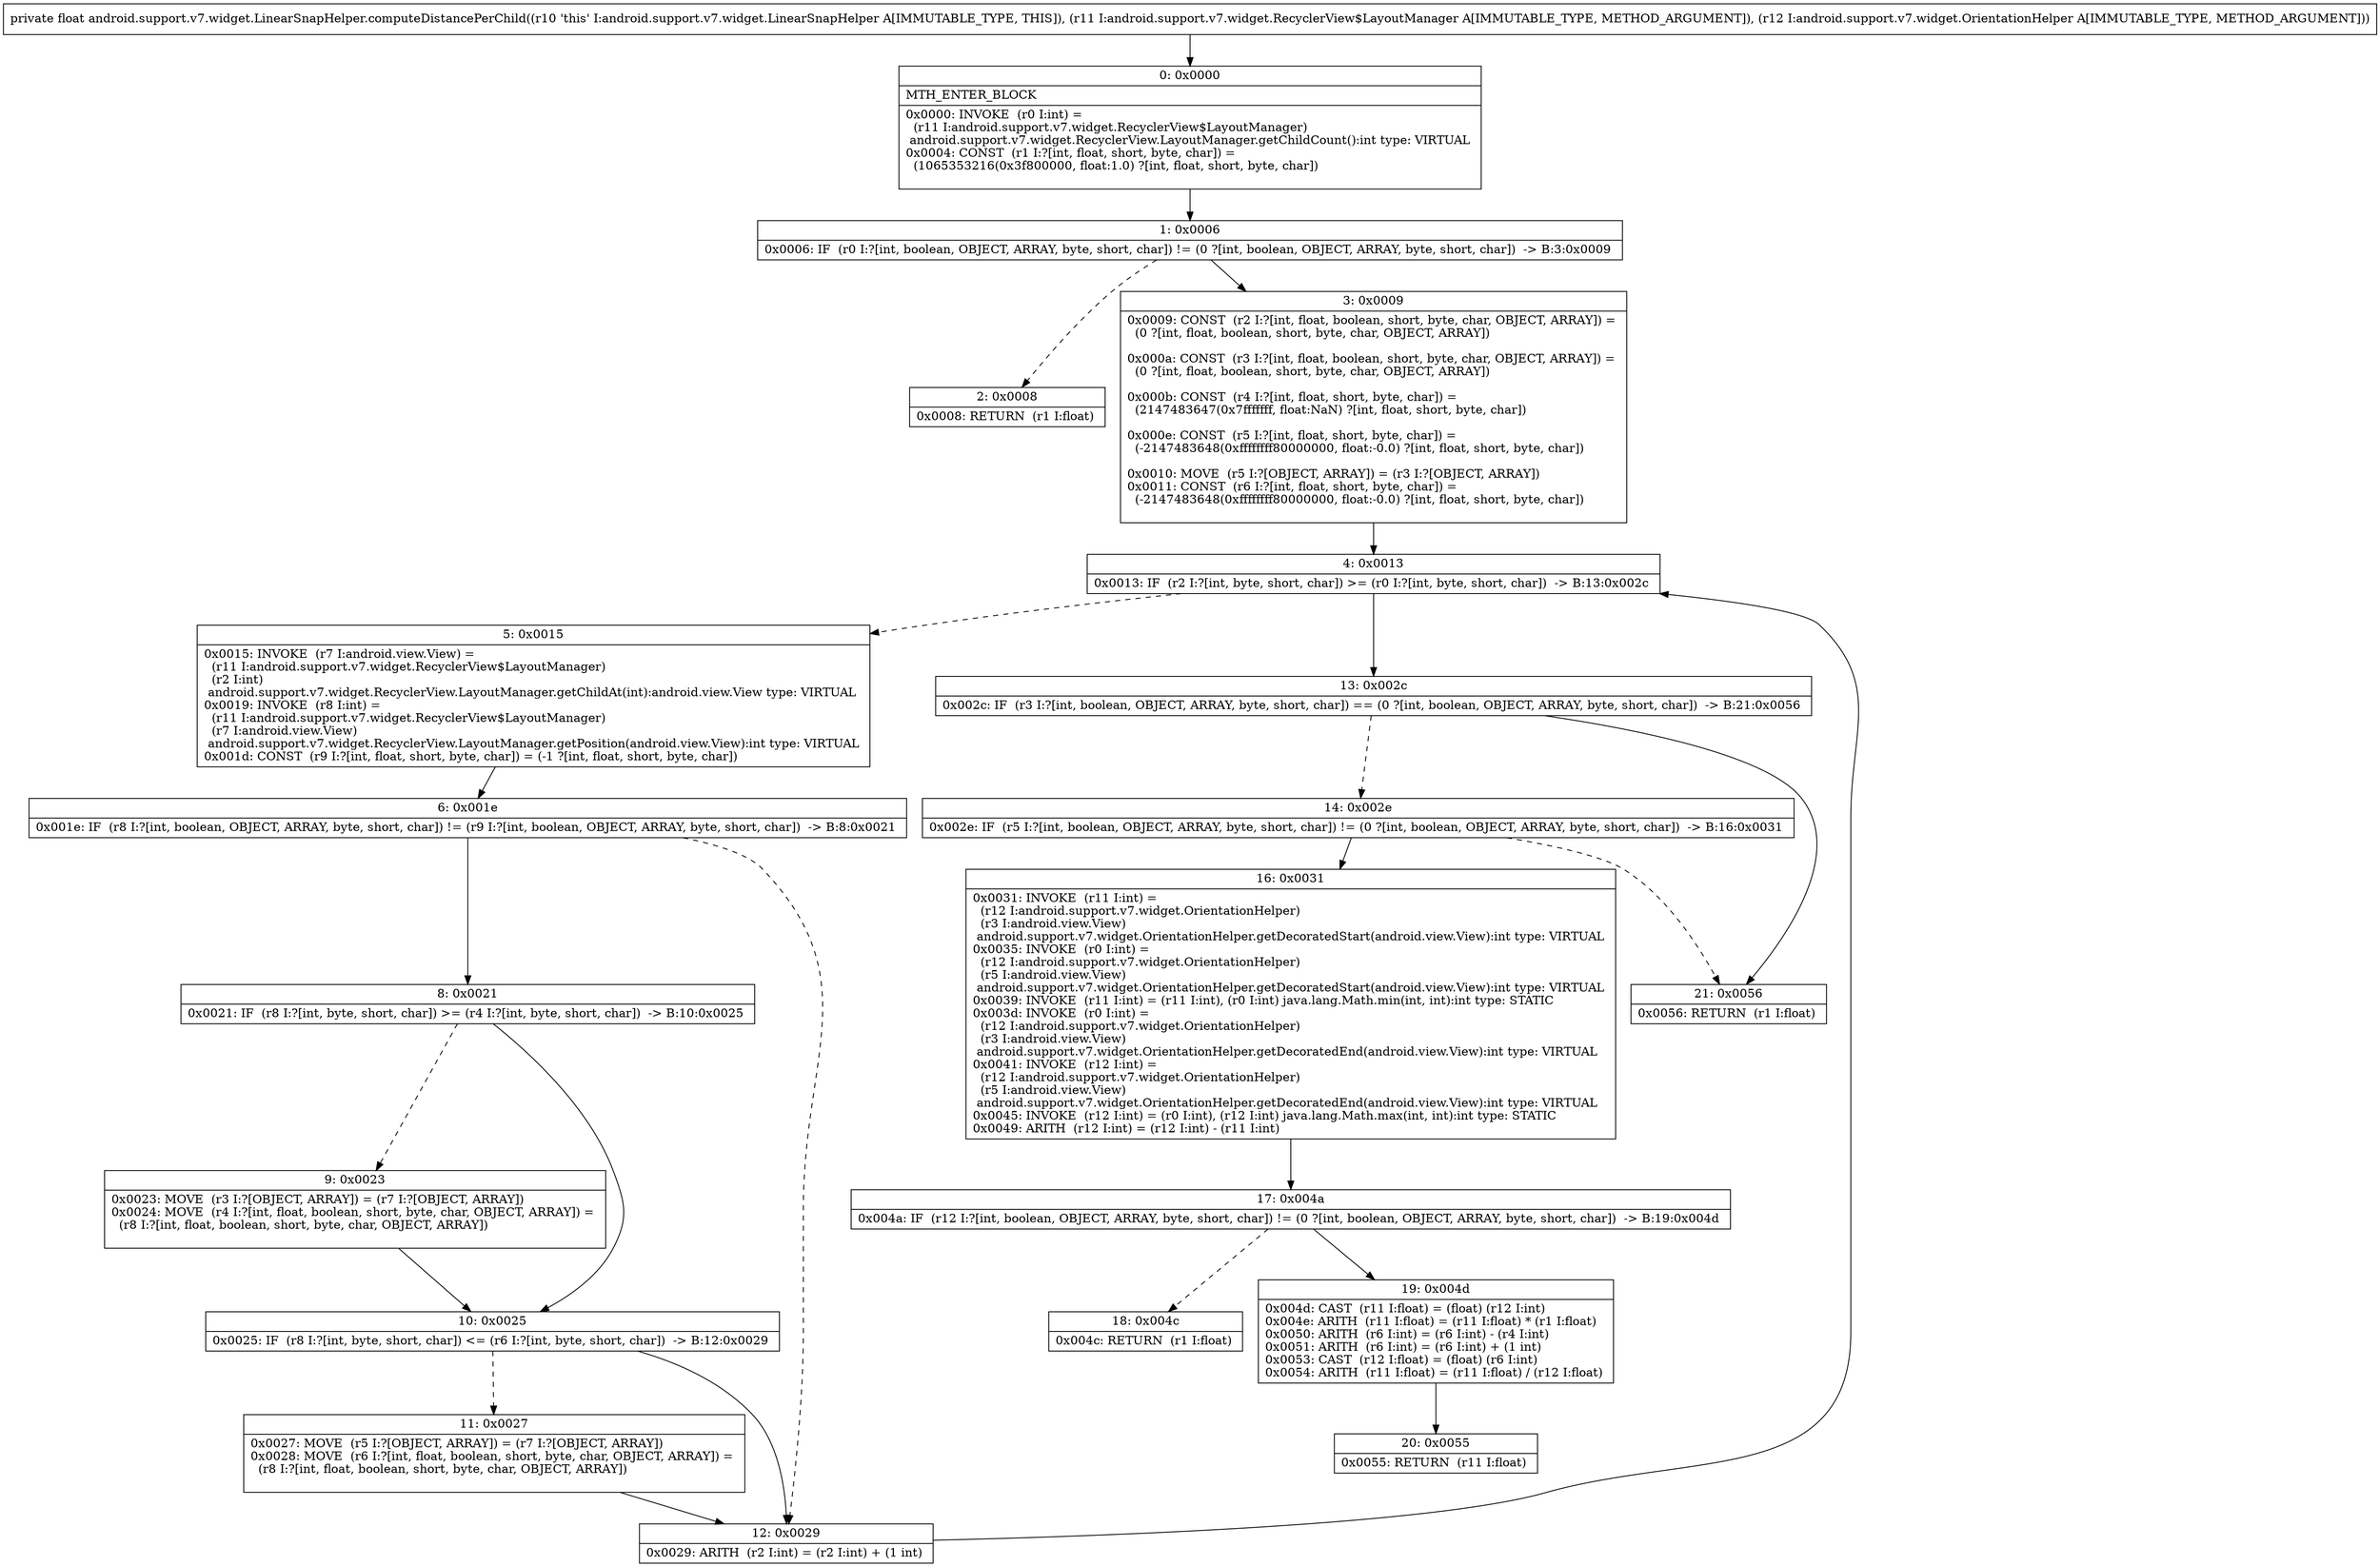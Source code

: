 digraph "CFG forandroid.support.v7.widget.LinearSnapHelper.computeDistancePerChild(Landroid\/support\/v7\/widget\/RecyclerView$LayoutManager;Landroid\/support\/v7\/widget\/OrientationHelper;)F" {
Node_0 [shape=record,label="{0\:\ 0x0000|MTH_ENTER_BLOCK\l|0x0000: INVOKE  (r0 I:int) = \l  (r11 I:android.support.v7.widget.RecyclerView$LayoutManager)\l android.support.v7.widget.RecyclerView.LayoutManager.getChildCount():int type: VIRTUAL \l0x0004: CONST  (r1 I:?[int, float, short, byte, char]) = \l  (1065353216(0x3f800000, float:1.0) ?[int, float, short, byte, char])\l \l}"];
Node_1 [shape=record,label="{1\:\ 0x0006|0x0006: IF  (r0 I:?[int, boolean, OBJECT, ARRAY, byte, short, char]) != (0 ?[int, boolean, OBJECT, ARRAY, byte, short, char])  \-\> B:3:0x0009 \l}"];
Node_2 [shape=record,label="{2\:\ 0x0008|0x0008: RETURN  (r1 I:float) \l}"];
Node_3 [shape=record,label="{3\:\ 0x0009|0x0009: CONST  (r2 I:?[int, float, boolean, short, byte, char, OBJECT, ARRAY]) = \l  (0 ?[int, float, boolean, short, byte, char, OBJECT, ARRAY])\l \l0x000a: CONST  (r3 I:?[int, float, boolean, short, byte, char, OBJECT, ARRAY]) = \l  (0 ?[int, float, boolean, short, byte, char, OBJECT, ARRAY])\l \l0x000b: CONST  (r4 I:?[int, float, short, byte, char]) = \l  (2147483647(0x7fffffff, float:NaN) ?[int, float, short, byte, char])\l \l0x000e: CONST  (r5 I:?[int, float, short, byte, char]) = \l  (\-2147483648(0xffffffff80000000, float:\-0.0) ?[int, float, short, byte, char])\l \l0x0010: MOVE  (r5 I:?[OBJECT, ARRAY]) = (r3 I:?[OBJECT, ARRAY]) \l0x0011: CONST  (r6 I:?[int, float, short, byte, char]) = \l  (\-2147483648(0xffffffff80000000, float:\-0.0) ?[int, float, short, byte, char])\l \l}"];
Node_4 [shape=record,label="{4\:\ 0x0013|0x0013: IF  (r2 I:?[int, byte, short, char]) \>= (r0 I:?[int, byte, short, char])  \-\> B:13:0x002c \l}"];
Node_5 [shape=record,label="{5\:\ 0x0015|0x0015: INVOKE  (r7 I:android.view.View) = \l  (r11 I:android.support.v7.widget.RecyclerView$LayoutManager)\l  (r2 I:int)\l android.support.v7.widget.RecyclerView.LayoutManager.getChildAt(int):android.view.View type: VIRTUAL \l0x0019: INVOKE  (r8 I:int) = \l  (r11 I:android.support.v7.widget.RecyclerView$LayoutManager)\l  (r7 I:android.view.View)\l android.support.v7.widget.RecyclerView.LayoutManager.getPosition(android.view.View):int type: VIRTUAL \l0x001d: CONST  (r9 I:?[int, float, short, byte, char]) = (\-1 ?[int, float, short, byte, char]) \l}"];
Node_6 [shape=record,label="{6\:\ 0x001e|0x001e: IF  (r8 I:?[int, boolean, OBJECT, ARRAY, byte, short, char]) != (r9 I:?[int, boolean, OBJECT, ARRAY, byte, short, char])  \-\> B:8:0x0021 \l}"];
Node_8 [shape=record,label="{8\:\ 0x0021|0x0021: IF  (r8 I:?[int, byte, short, char]) \>= (r4 I:?[int, byte, short, char])  \-\> B:10:0x0025 \l}"];
Node_9 [shape=record,label="{9\:\ 0x0023|0x0023: MOVE  (r3 I:?[OBJECT, ARRAY]) = (r7 I:?[OBJECT, ARRAY]) \l0x0024: MOVE  (r4 I:?[int, float, boolean, short, byte, char, OBJECT, ARRAY]) = \l  (r8 I:?[int, float, boolean, short, byte, char, OBJECT, ARRAY])\l \l}"];
Node_10 [shape=record,label="{10\:\ 0x0025|0x0025: IF  (r8 I:?[int, byte, short, char]) \<= (r6 I:?[int, byte, short, char])  \-\> B:12:0x0029 \l}"];
Node_11 [shape=record,label="{11\:\ 0x0027|0x0027: MOVE  (r5 I:?[OBJECT, ARRAY]) = (r7 I:?[OBJECT, ARRAY]) \l0x0028: MOVE  (r6 I:?[int, float, boolean, short, byte, char, OBJECT, ARRAY]) = \l  (r8 I:?[int, float, boolean, short, byte, char, OBJECT, ARRAY])\l \l}"];
Node_12 [shape=record,label="{12\:\ 0x0029|0x0029: ARITH  (r2 I:int) = (r2 I:int) + (1 int) \l}"];
Node_13 [shape=record,label="{13\:\ 0x002c|0x002c: IF  (r3 I:?[int, boolean, OBJECT, ARRAY, byte, short, char]) == (0 ?[int, boolean, OBJECT, ARRAY, byte, short, char])  \-\> B:21:0x0056 \l}"];
Node_14 [shape=record,label="{14\:\ 0x002e|0x002e: IF  (r5 I:?[int, boolean, OBJECT, ARRAY, byte, short, char]) != (0 ?[int, boolean, OBJECT, ARRAY, byte, short, char])  \-\> B:16:0x0031 \l}"];
Node_16 [shape=record,label="{16\:\ 0x0031|0x0031: INVOKE  (r11 I:int) = \l  (r12 I:android.support.v7.widget.OrientationHelper)\l  (r3 I:android.view.View)\l android.support.v7.widget.OrientationHelper.getDecoratedStart(android.view.View):int type: VIRTUAL \l0x0035: INVOKE  (r0 I:int) = \l  (r12 I:android.support.v7.widget.OrientationHelper)\l  (r5 I:android.view.View)\l android.support.v7.widget.OrientationHelper.getDecoratedStart(android.view.View):int type: VIRTUAL \l0x0039: INVOKE  (r11 I:int) = (r11 I:int), (r0 I:int) java.lang.Math.min(int, int):int type: STATIC \l0x003d: INVOKE  (r0 I:int) = \l  (r12 I:android.support.v7.widget.OrientationHelper)\l  (r3 I:android.view.View)\l android.support.v7.widget.OrientationHelper.getDecoratedEnd(android.view.View):int type: VIRTUAL \l0x0041: INVOKE  (r12 I:int) = \l  (r12 I:android.support.v7.widget.OrientationHelper)\l  (r5 I:android.view.View)\l android.support.v7.widget.OrientationHelper.getDecoratedEnd(android.view.View):int type: VIRTUAL \l0x0045: INVOKE  (r12 I:int) = (r0 I:int), (r12 I:int) java.lang.Math.max(int, int):int type: STATIC \l0x0049: ARITH  (r12 I:int) = (r12 I:int) \- (r11 I:int) \l}"];
Node_17 [shape=record,label="{17\:\ 0x004a|0x004a: IF  (r12 I:?[int, boolean, OBJECT, ARRAY, byte, short, char]) != (0 ?[int, boolean, OBJECT, ARRAY, byte, short, char])  \-\> B:19:0x004d \l}"];
Node_18 [shape=record,label="{18\:\ 0x004c|0x004c: RETURN  (r1 I:float) \l}"];
Node_19 [shape=record,label="{19\:\ 0x004d|0x004d: CAST  (r11 I:float) = (float) (r12 I:int) \l0x004e: ARITH  (r11 I:float) = (r11 I:float) * (r1 I:float) \l0x0050: ARITH  (r6 I:int) = (r6 I:int) \- (r4 I:int) \l0x0051: ARITH  (r6 I:int) = (r6 I:int) + (1 int) \l0x0053: CAST  (r12 I:float) = (float) (r6 I:int) \l0x0054: ARITH  (r11 I:float) = (r11 I:float) \/ (r12 I:float) \l}"];
Node_20 [shape=record,label="{20\:\ 0x0055|0x0055: RETURN  (r11 I:float) \l}"];
Node_21 [shape=record,label="{21\:\ 0x0056|0x0056: RETURN  (r1 I:float) \l}"];
MethodNode[shape=record,label="{private float android.support.v7.widget.LinearSnapHelper.computeDistancePerChild((r10 'this' I:android.support.v7.widget.LinearSnapHelper A[IMMUTABLE_TYPE, THIS]), (r11 I:android.support.v7.widget.RecyclerView$LayoutManager A[IMMUTABLE_TYPE, METHOD_ARGUMENT]), (r12 I:android.support.v7.widget.OrientationHelper A[IMMUTABLE_TYPE, METHOD_ARGUMENT])) }"];
MethodNode -> Node_0;
Node_0 -> Node_1;
Node_1 -> Node_2[style=dashed];
Node_1 -> Node_3;
Node_3 -> Node_4;
Node_4 -> Node_5[style=dashed];
Node_4 -> Node_13;
Node_5 -> Node_6;
Node_6 -> Node_8;
Node_6 -> Node_12[style=dashed];
Node_8 -> Node_9[style=dashed];
Node_8 -> Node_10;
Node_9 -> Node_10;
Node_10 -> Node_11[style=dashed];
Node_10 -> Node_12;
Node_11 -> Node_12;
Node_12 -> Node_4;
Node_13 -> Node_14[style=dashed];
Node_13 -> Node_21;
Node_14 -> Node_16;
Node_14 -> Node_21[style=dashed];
Node_16 -> Node_17;
Node_17 -> Node_18[style=dashed];
Node_17 -> Node_19;
Node_19 -> Node_20;
}

